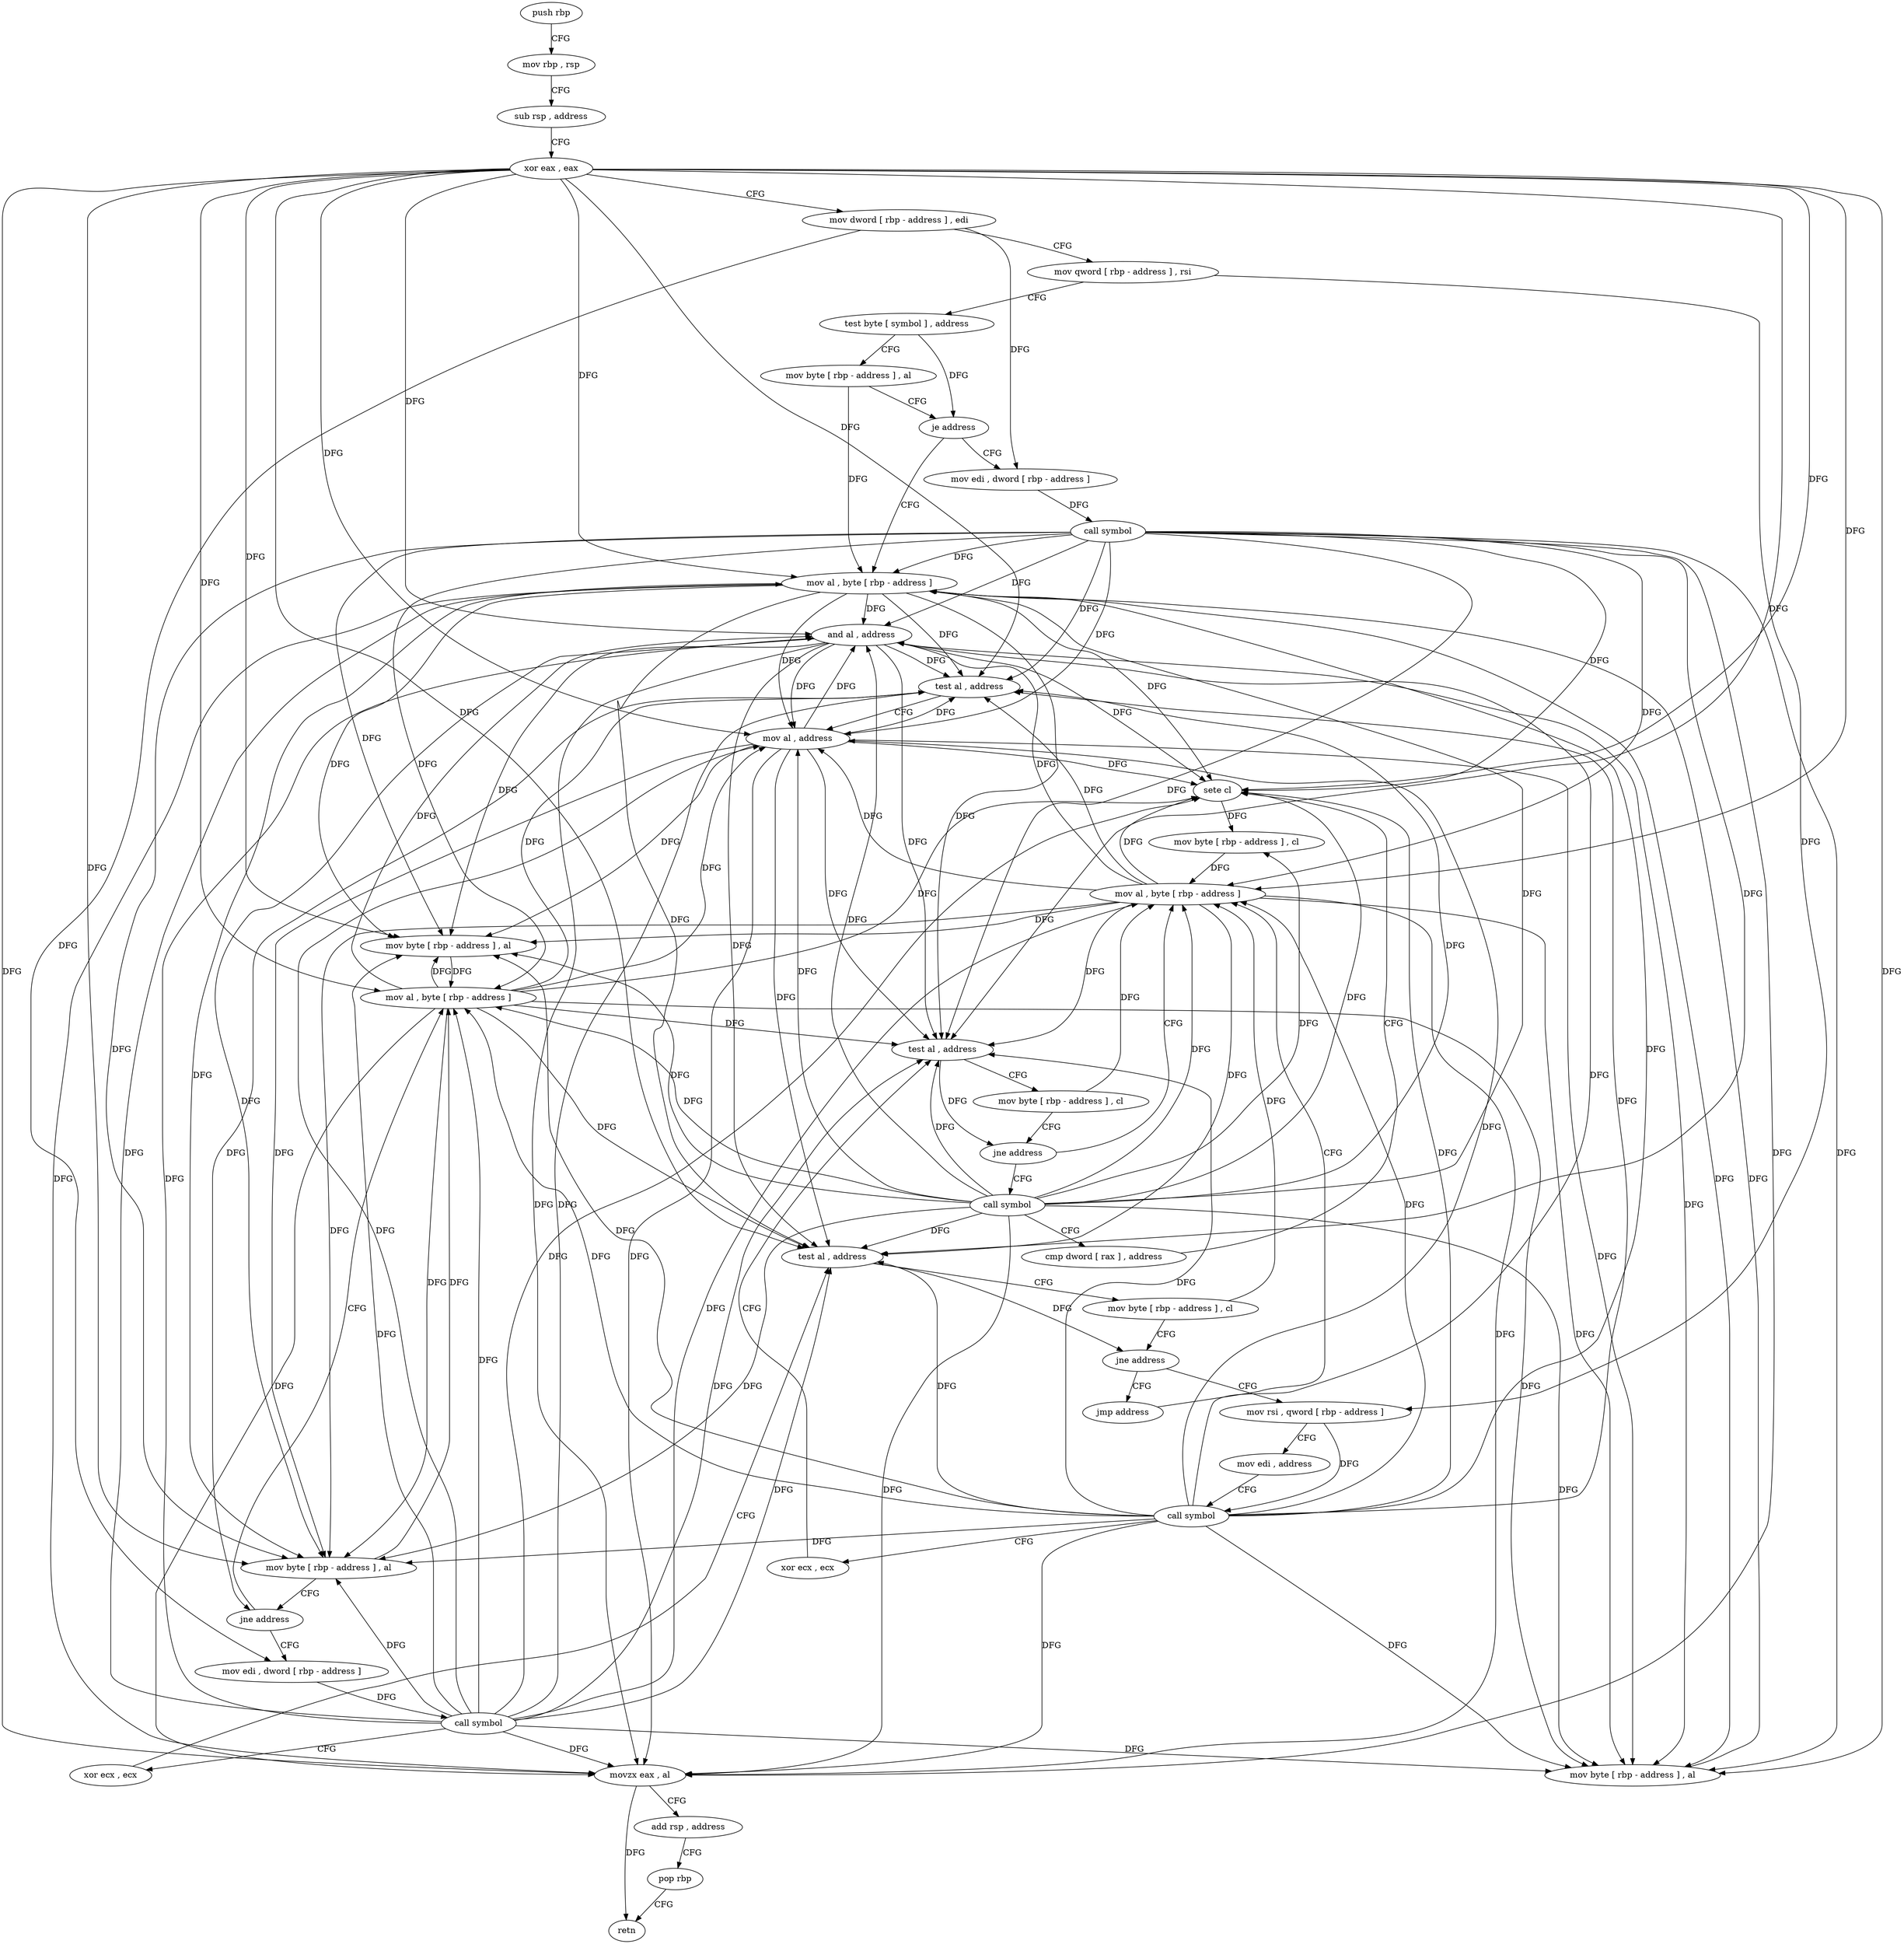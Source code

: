 digraph "func" {
"4202208" [label = "push rbp" ]
"4202209" [label = "mov rbp , rsp" ]
"4202212" [label = "sub rsp , address" ]
"4202216" [label = "xor eax , eax" ]
"4202218" [label = "mov dword [ rbp - address ] , edi" ]
"4202221" [label = "mov qword [ rbp - address ] , rsi" ]
"4202225" [label = "test byte [ symbol ] , address" ]
"4202233" [label = "mov byte [ rbp - address ] , al" ]
"4202236" [label = "je address" ]
"4202342" [label = "mov al , byte [ rbp - address ]" ]
"4202242" [label = "mov edi , dword [ rbp - address ]" ]
"4202345" [label = "and al , address" ]
"4202347" [label = "movzx eax , al" ]
"4202350" [label = "add rsp , address" ]
"4202354" [label = "pop rbp" ]
"4202355" [label = "retn" ]
"4202245" [label = "call symbol" ]
"4202250" [label = "test al , address" ]
"4202252" [label = "mov al , address" ]
"4202254" [label = "mov byte [ rbp - address ] , al" ]
"4202257" [label = "jne address" ]
"4202336" [label = "mov al , byte [ rbp - address ]" ]
"4202263" [label = "mov edi , dword [ rbp - address ]" ]
"4202339" [label = "mov byte [ rbp - address ] , al" ]
"4202266" [label = "call symbol" ]
"4202271" [label = "xor ecx , ecx" ]
"4202273" [label = "test al , address" ]
"4202275" [label = "mov byte [ rbp - address ] , cl" ]
"4202278" [label = "jne address" ]
"4202289" [label = "mov rsi , qword [ rbp - address ]" ]
"4202284" [label = "jmp address" ]
"4202293" [label = "mov edi , address" ]
"4202298" [label = "call symbol" ]
"4202303" [label = "xor ecx , ecx" ]
"4202305" [label = "test al , address" ]
"4202307" [label = "mov byte [ rbp - address ] , cl" ]
"4202310" [label = "jne address" ]
"4202330" [label = "mov al , byte [ rbp - address ]" ]
"4202316" [label = "call symbol" ]
"4202333" [label = "mov byte [ rbp - address ] , al" ]
"4202321" [label = "cmp dword [ rax ] , address" ]
"4202324" [label = "sete cl" ]
"4202327" [label = "mov byte [ rbp - address ] , cl" ]
"4202208" -> "4202209" [ label = "CFG" ]
"4202209" -> "4202212" [ label = "CFG" ]
"4202212" -> "4202216" [ label = "CFG" ]
"4202216" -> "4202218" [ label = "CFG" ]
"4202216" -> "4202342" [ label = "DFG" ]
"4202216" -> "4202345" [ label = "DFG" ]
"4202216" -> "4202347" [ label = "DFG" ]
"4202216" -> "4202250" [ label = "DFG" ]
"4202216" -> "4202252" [ label = "DFG" ]
"4202216" -> "4202254" [ label = "DFG" ]
"4202216" -> "4202336" [ label = "DFG" ]
"4202216" -> "4202339" [ label = "DFG" ]
"4202216" -> "4202273" [ label = "DFG" ]
"4202216" -> "4202305" [ label = "DFG" ]
"4202216" -> "4202330" [ label = "DFG" ]
"4202216" -> "4202333" [ label = "DFG" ]
"4202216" -> "4202324" [ label = "DFG" ]
"4202218" -> "4202221" [ label = "CFG" ]
"4202218" -> "4202242" [ label = "DFG" ]
"4202218" -> "4202263" [ label = "DFG" ]
"4202221" -> "4202225" [ label = "CFG" ]
"4202221" -> "4202289" [ label = "DFG" ]
"4202225" -> "4202233" [ label = "CFG" ]
"4202225" -> "4202236" [ label = "DFG" ]
"4202233" -> "4202236" [ label = "CFG" ]
"4202233" -> "4202342" [ label = "DFG" ]
"4202236" -> "4202342" [ label = "CFG" ]
"4202236" -> "4202242" [ label = "CFG" ]
"4202342" -> "4202345" [ label = "DFG" ]
"4202342" -> "4202347" [ label = "DFG" ]
"4202342" -> "4202250" [ label = "DFG" ]
"4202342" -> "4202252" [ label = "DFG" ]
"4202342" -> "4202254" [ label = "DFG" ]
"4202342" -> "4202339" [ label = "DFG" ]
"4202342" -> "4202273" [ label = "DFG" ]
"4202342" -> "4202305" [ label = "DFG" ]
"4202342" -> "4202333" [ label = "DFG" ]
"4202342" -> "4202324" [ label = "DFG" ]
"4202242" -> "4202245" [ label = "DFG" ]
"4202345" -> "4202347" [ label = "DFG" ]
"4202345" -> "4202250" [ label = "DFG" ]
"4202345" -> "4202252" [ label = "DFG" ]
"4202345" -> "4202254" [ label = "DFG" ]
"4202345" -> "4202339" [ label = "DFG" ]
"4202345" -> "4202273" [ label = "DFG" ]
"4202345" -> "4202305" [ label = "DFG" ]
"4202345" -> "4202333" [ label = "DFG" ]
"4202345" -> "4202324" [ label = "DFG" ]
"4202347" -> "4202350" [ label = "CFG" ]
"4202347" -> "4202355" [ label = "DFG" ]
"4202350" -> "4202354" [ label = "CFG" ]
"4202354" -> "4202355" [ label = "CFG" ]
"4202245" -> "4202250" [ label = "DFG" ]
"4202245" -> "4202345" [ label = "DFG" ]
"4202245" -> "4202347" [ label = "DFG" ]
"4202245" -> "4202342" [ label = "DFG" ]
"4202245" -> "4202252" [ label = "DFG" ]
"4202245" -> "4202254" [ label = "DFG" ]
"4202245" -> "4202336" [ label = "DFG" ]
"4202245" -> "4202339" [ label = "DFG" ]
"4202245" -> "4202273" [ label = "DFG" ]
"4202245" -> "4202305" [ label = "DFG" ]
"4202245" -> "4202330" [ label = "DFG" ]
"4202245" -> "4202333" [ label = "DFG" ]
"4202245" -> "4202324" [ label = "DFG" ]
"4202250" -> "4202252" [ label = "CFG" ]
"4202250" -> "4202257" [ label = "DFG" ]
"4202252" -> "4202254" [ label = "DFG" ]
"4202252" -> "4202345" [ label = "DFG" ]
"4202252" -> "4202347" [ label = "DFG" ]
"4202252" -> "4202250" [ label = "DFG" ]
"4202252" -> "4202339" [ label = "DFG" ]
"4202252" -> "4202273" [ label = "DFG" ]
"4202252" -> "4202305" [ label = "DFG" ]
"4202252" -> "4202333" [ label = "DFG" ]
"4202252" -> "4202324" [ label = "DFG" ]
"4202254" -> "4202257" [ label = "CFG" ]
"4202254" -> "4202336" [ label = "DFG" ]
"4202257" -> "4202336" [ label = "CFG" ]
"4202257" -> "4202263" [ label = "CFG" ]
"4202336" -> "4202339" [ label = "DFG" ]
"4202336" -> "4202345" [ label = "DFG" ]
"4202336" -> "4202347" [ label = "DFG" ]
"4202336" -> "4202250" [ label = "DFG" ]
"4202336" -> "4202252" [ label = "DFG" ]
"4202336" -> "4202254" [ label = "DFG" ]
"4202336" -> "4202273" [ label = "DFG" ]
"4202336" -> "4202305" [ label = "DFG" ]
"4202336" -> "4202333" [ label = "DFG" ]
"4202336" -> "4202324" [ label = "DFG" ]
"4202263" -> "4202266" [ label = "DFG" ]
"4202339" -> "4202342" [ label = "DFG" ]
"4202266" -> "4202271" [ label = "CFG" ]
"4202266" -> "4202345" [ label = "DFG" ]
"4202266" -> "4202347" [ label = "DFG" ]
"4202266" -> "4202250" [ label = "DFG" ]
"4202266" -> "4202252" [ label = "DFG" ]
"4202266" -> "4202254" [ label = "DFG" ]
"4202266" -> "4202339" [ label = "DFG" ]
"4202266" -> "4202342" [ label = "DFG" ]
"4202266" -> "4202336" [ label = "DFG" ]
"4202266" -> "4202273" [ label = "DFG" ]
"4202266" -> "4202305" [ label = "DFG" ]
"4202266" -> "4202330" [ label = "DFG" ]
"4202266" -> "4202333" [ label = "DFG" ]
"4202266" -> "4202324" [ label = "DFG" ]
"4202271" -> "4202273" [ label = "CFG" ]
"4202273" -> "4202275" [ label = "CFG" ]
"4202273" -> "4202278" [ label = "DFG" ]
"4202275" -> "4202278" [ label = "CFG" ]
"4202275" -> "4202330" [ label = "DFG" ]
"4202278" -> "4202289" [ label = "CFG" ]
"4202278" -> "4202284" [ label = "CFG" ]
"4202289" -> "4202293" [ label = "CFG" ]
"4202289" -> "4202298" [ label = "DFG" ]
"4202284" -> "4202330" [ label = "CFG" ]
"4202293" -> "4202298" [ label = "CFG" ]
"4202298" -> "4202303" [ label = "CFG" ]
"4202298" -> "4202345" [ label = "DFG" ]
"4202298" -> "4202347" [ label = "DFG" ]
"4202298" -> "4202250" [ label = "DFG" ]
"4202298" -> "4202252" [ label = "DFG" ]
"4202298" -> "4202254" [ label = "DFG" ]
"4202298" -> "4202339" [ label = "DFG" ]
"4202298" -> "4202273" [ label = "DFG" ]
"4202298" -> "4202342" [ label = "DFG" ]
"4202298" -> "4202336" [ label = "DFG" ]
"4202298" -> "4202305" [ label = "DFG" ]
"4202298" -> "4202330" [ label = "DFG" ]
"4202298" -> "4202333" [ label = "DFG" ]
"4202298" -> "4202324" [ label = "DFG" ]
"4202303" -> "4202305" [ label = "CFG" ]
"4202305" -> "4202307" [ label = "CFG" ]
"4202305" -> "4202310" [ label = "DFG" ]
"4202307" -> "4202310" [ label = "CFG" ]
"4202307" -> "4202330" [ label = "DFG" ]
"4202310" -> "4202330" [ label = "CFG" ]
"4202310" -> "4202316" [ label = "CFG" ]
"4202330" -> "4202333" [ label = "DFG" ]
"4202330" -> "4202345" [ label = "DFG" ]
"4202330" -> "4202347" [ label = "DFG" ]
"4202330" -> "4202250" [ label = "DFG" ]
"4202330" -> "4202252" [ label = "DFG" ]
"4202330" -> "4202254" [ label = "DFG" ]
"4202330" -> "4202339" [ label = "DFG" ]
"4202330" -> "4202273" [ label = "DFG" ]
"4202330" -> "4202305" [ label = "DFG" ]
"4202330" -> "4202324" [ label = "DFG" ]
"4202316" -> "4202321" [ label = "CFG" ]
"4202316" -> "4202345" [ label = "DFG" ]
"4202316" -> "4202347" [ label = "DFG" ]
"4202316" -> "4202250" [ label = "DFG" ]
"4202316" -> "4202252" [ label = "DFG" ]
"4202316" -> "4202254" [ label = "DFG" ]
"4202316" -> "4202339" [ label = "DFG" ]
"4202316" -> "4202273" [ label = "DFG" ]
"4202316" -> "4202305" [ label = "DFG" ]
"4202316" -> "4202333" [ label = "DFG" ]
"4202316" -> "4202342" [ label = "DFG" ]
"4202316" -> "4202336" [ label = "DFG" ]
"4202316" -> "4202330" [ label = "DFG" ]
"4202316" -> "4202324" [ label = "DFG" ]
"4202316" -> "4202327" [ label = "DFG" ]
"4202333" -> "4202336" [ label = "DFG" ]
"4202321" -> "4202324" [ label = "CFG" ]
"4202324" -> "4202327" [ label = "DFG" ]
"4202327" -> "4202330" [ label = "DFG" ]
}
